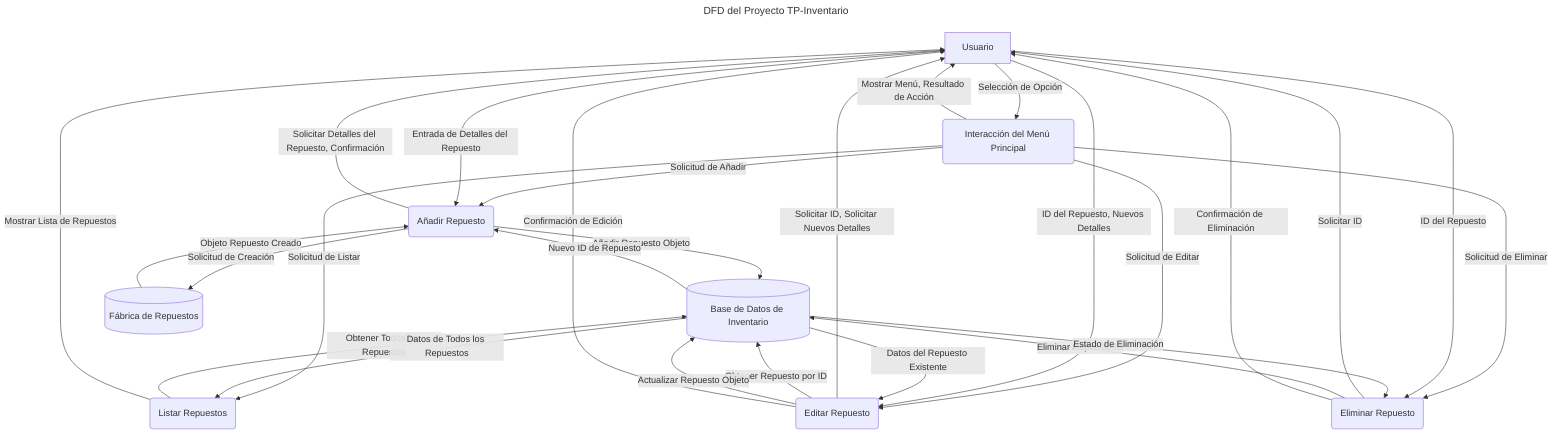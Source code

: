 ---
title: DFD del Proyecto TP-Inventario
---
flowchart TD
    externalUser[Usuario]
    processP1(Interacción del Menú Principal)
    processP2(Añadir Repuesto)
    processP3(Listar Repuestos)
    processP4(Editar Repuesto)
    processP5(Eliminar Repuesto)
    dataStoreDS1[(Base de Datos de Inventario)]
    dataStoreDS2[(Fábrica de Repuestos)]

    externalUser --> |Selección de Opción| processP1
    processP1 --> |Mostrar Menú, Resultado de Acción| externalUser

    processP1 --> |Solicitud de Añadir| processP2
    processP2 --> |Solicitar Detalles del Repuesto, Confirmación| externalUser
    externalUser --> |Entrada de Detalles del Repuesto| processP2
    processP2 --> |Solicitud de Creación| dataStoreDS2
    dataStoreDS2 --> |Objeto Repuesto Creado| processP2
    processP2 --> |Añadir Repuesto Objeto| dataStoreDS1
    dataStoreDS1 --> |Nuevo ID de Repuesto| processP2

    processP1 --> |Solicitud de Listar| processP3
    processP3 --> |Obtener Todos los Repuestos| dataStoreDS1
    dataStoreDS1 --> |Datos de Todos los Repuestos| processP3
    processP3 --> |Mostrar Lista de Repuestos| externalUser

    processP1 --> |Solicitud de Editar| processP4
    processP4 --> |Solicitar ID, Solicitar Nuevos Detalles| externalUser
    externalUser --> |ID del Repuesto, Nuevos Detalles| processP4
    processP4 --> |Obtener Repuesto por ID| dataStoreDS1
    dataStoreDS1 --> |Datos del Repuesto Existente| processP4
    processP4 --> |Actualizar Repuesto Objeto| dataStoreDS1
    processP4 --> |Confirmación de Edición| externalUser

    processP1 --> |Solicitud de Eliminar| processP5
    processP5 --> |Solicitar ID| externalUser
    externalUser --> |ID del Repuesto| processP5
    processP5 --> |Eliminar Repuesto ID| dataStoreDS1
    dataStoreDS1 --> |Estado de Eliminación| processP5
    processP5 --> |Confirmación de Eliminación| externalUser